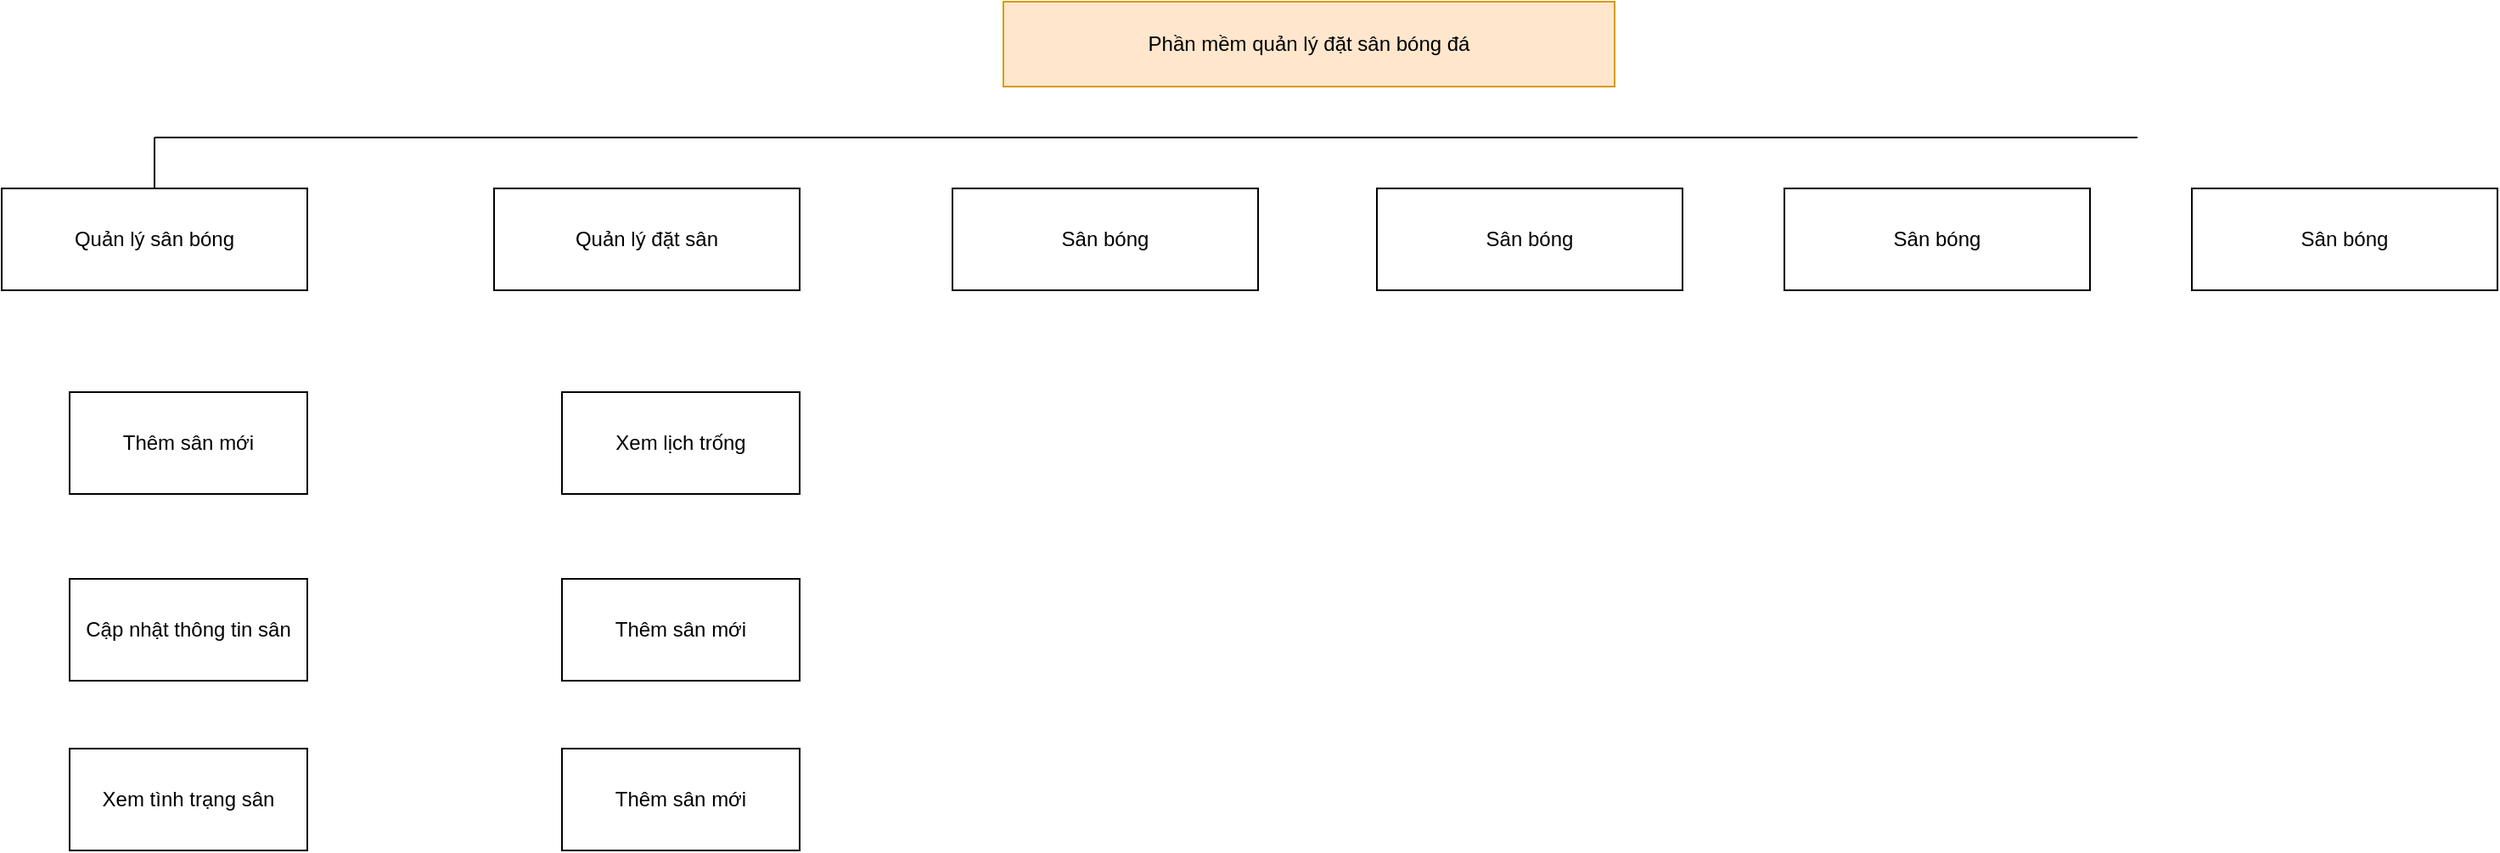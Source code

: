 <mxfile version="28.1.0">
  <diagram name="Page-1" id="dXEw8Ugeuqkzr5Z7Odu2">
    <mxGraphModel dx="2188" dy="808" grid="1" gridSize="10" guides="1" tooltips="1" connect="1" arrows="1" fold="1" page="1" pageScale="1" pageWidth="850" pageHeight="1100" math="0" shadow="0">
      <root>
        <mxCell id="0" />
        <mxCell id="1" parent="0" />
        <mxCell id="iZvSBJwFrLveL1Va7kET-1" value="Phần mềm quản lý đặt sân bóng đá" style="html=1;whiteSpace=wrap;fillColor=#ffe6cc;strokeColor=#d79b00;" vertex="1" parent="1">
          <mxGeometry x="220" y="70" width="360" height="50" as="geometry" />
        </mxCell>
        <mxCell id="iZvSBJwFrLveL1Va7kET-3" value="Quản lý sân bóng" style="rounded=0;whiteSpace=wrap;html=1;" vertex="1" parent="1">
          <mxGeometry x="-370" y="180" width="180" height="60" as="geometry" />
        </mxCell>
        <mxCell id="iZvSBJwFrLveL1Va7kET-4" value="Quản lý đặt sân" style="rounded=0;whiteSpace=wrap;html=1;" vertex="1" parent="1">
          <mxGeometry x="-80" y="180" width="180" height="60" as="geometry" />
        </mxCell>
        <mxCell id="iZvSBJwFrLveL1Va7kET-5" value="Sân bóng" style="rounded=0;whiteSpace=wrap;html=1;" vertex="1" parent="1">
          <mxGeometry x="190" y="180" width="180" height="60" as="geometry" />
        </mxCell>
        <mxCell id="iZvSBJwFrLveL1Va7kET-6" value="Sân bóng" style="rounded=0;whiteSpace=wrap;html=1;" vertex="1" parent="1">
          <mxGeometry x="440" y="180" width="180" height="60" as="geometry" />
        </mxCell>
        <mxCell id="iZvSBJwFrLveL1Va7kET-7" value="Sân bóng" style="rounded=0;whiteSpace=wrap;html=1;" vertex="1" parent="1">
          <mxGeometry x="680" y="180" width="180" height="60" as="geometry" />
        </mxCell>
        <mxCell id="iZvSBJwFrLveL1Va7kET-8" value="Sân bóng" style="rounded=0;whiteSpace=wrap;html=1;" vertex="1" parent="1">
          <mxGeometry x="920" y="180" width="180" height="60" as="geometry" />
        </mxCell>
        <mxCell id="iZvSBJwFrLveL1Va7kET-9" value="" style="endArrow=none;html=1;rounded=0;" edge="1" parent="1">
          <mxGeometry width="50" height="50" relative="1" as="geometry">
            <mxPoint x="-280" y="150" as="sourcePoint" />
            <mxPoint x="888" y="150" as="targetPoint" />
          </mxGeometry>
        </mxCell>
        <mxCell id="iZvSBJwFrLveL1Va7kET-10" value="" style="endArrow=none;html=1;rounded=0;exitX=0.5;exitY=0;exitDx=0;exitDy=0;" edge="1" parent="1" source="iZvSBJwFrLveL1Va7kET-3">
          <mxGeometry width="50" height="50" relative="1" as="geometry">
            <mxPoint x="-70" y="450" as="sourcePoint" />
            <mxPoint x="-280" y="150" as="targetPoint" />
          </mxGeometry>
        </mxCell>
        <mxCell id="iZvSBJwFrLveL1Va7kET-11" value="Thêm sân mới" style="rounded=0;whiteSpace=wrap;html=1;" vertex="1" parent="1">
          <mxGeometry x="-330" y="300" width="140" height="60" as="geometry" />
        </mxCell>
        <mxCell id="iZvSBJwFrLveL1Va7kET-12" value="Cập nhật thông tin sân" style="rounded=0;whiteSpace=wrap;html=1;" vertex="1" parent="1">
          <mxGeometry x="-330" y="410" width="140" height="60" as="geometry" />
        </mxCell>
        <mxCell id="iZvSBJwFrLveL1Va7kET-13" value="Xem tình trạng sân" style="rounded=0;whiteSpace=wrap;html=1;" vertex="1" parent="1">
          <mxGeometry x="-330" y="510" width="140" height="60" as="geometry" />
        </mxCell>
        <mxCell id="iZvSBJwFrLveL1Va7kET-14" value="Xem lịch trống" style="rounded=0;whiteSpace=wrap;html=1;" vertex="1" parent="1">
          <mxGeometry x="-40" y="300" width="140" height="60" as="geometry" />
        </mxCell>
        <mxCell id="iZvSBJwFrLveL1Va7kET-15" value="Thêm sân mới" style="rounded=0;whiteSpace=wrap;html=1;" vertex="1" parent="1">
          <mxGeometry x="-40" y="410" width="140" height="60" as="geometry" />
        </mxCell>
        <mxCell id="iZvSBJwFrLveL1Va7kET-16" value="Thêm sân mới" style="rounded=0;whiteSpace=wrap;html=1;" vertex="1" parent="1">
          <mxGeometry x="-40" y="510" width="140" height="60" as="geometry" />
        </mxCell>
      </root>
    </mxGraphModel>
  </diagram>
</mxfile>
